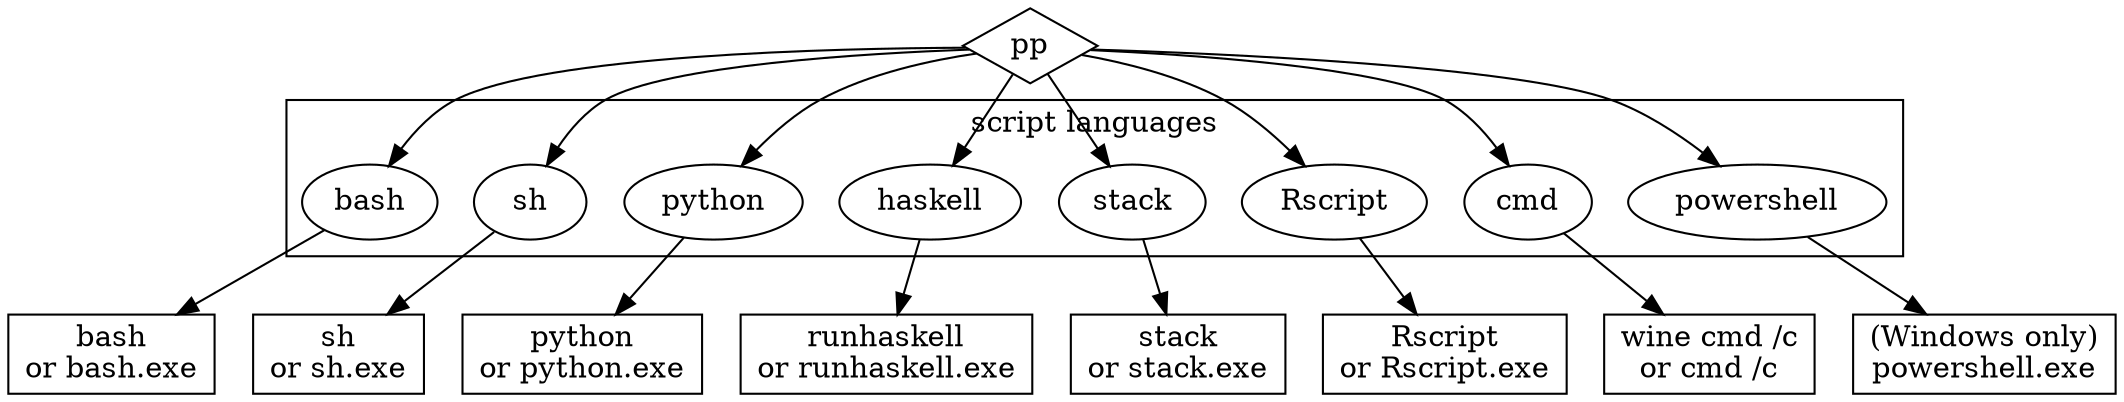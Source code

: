
digraph {

    subgraph cluster_cmd {
        label = "script languages"
        bash sh python haskell stack Rscript cmd powershell
    }

    PP [shape=diamond label="pp"]
    bash sh cmd python haskell stack
    Bash [shape=box label="bash\nor bash.exe"]
    Sh [shape=box label="sh\nor sh.exe"]
    Python [shape=box label="python\nor python.exe"]
    Haskell [shape=box label="runhaskell\nor runhaskell.exe"]
    Stack [shape=box label="stack\nor stack.exe"]
    Rscriptexe [shape=box label="Rscript\nor Rscript.exe"]
    Cmd [shape=box label="wine cmd /c\nor cmd /c"]
    PowerShell [shape=box label="(Windows only)\npowershell.exe"]

    PP -> {bash sh python haskell stack Rscript cmd powershell}
    bash -> Bash
    sh -> Sh
    python -> Python
    haskell -> Haskell
    stack -> Stack
    Rscript -> Rscriptexe
    cmd -> Cmd
    powershell -> PowerShell
}


